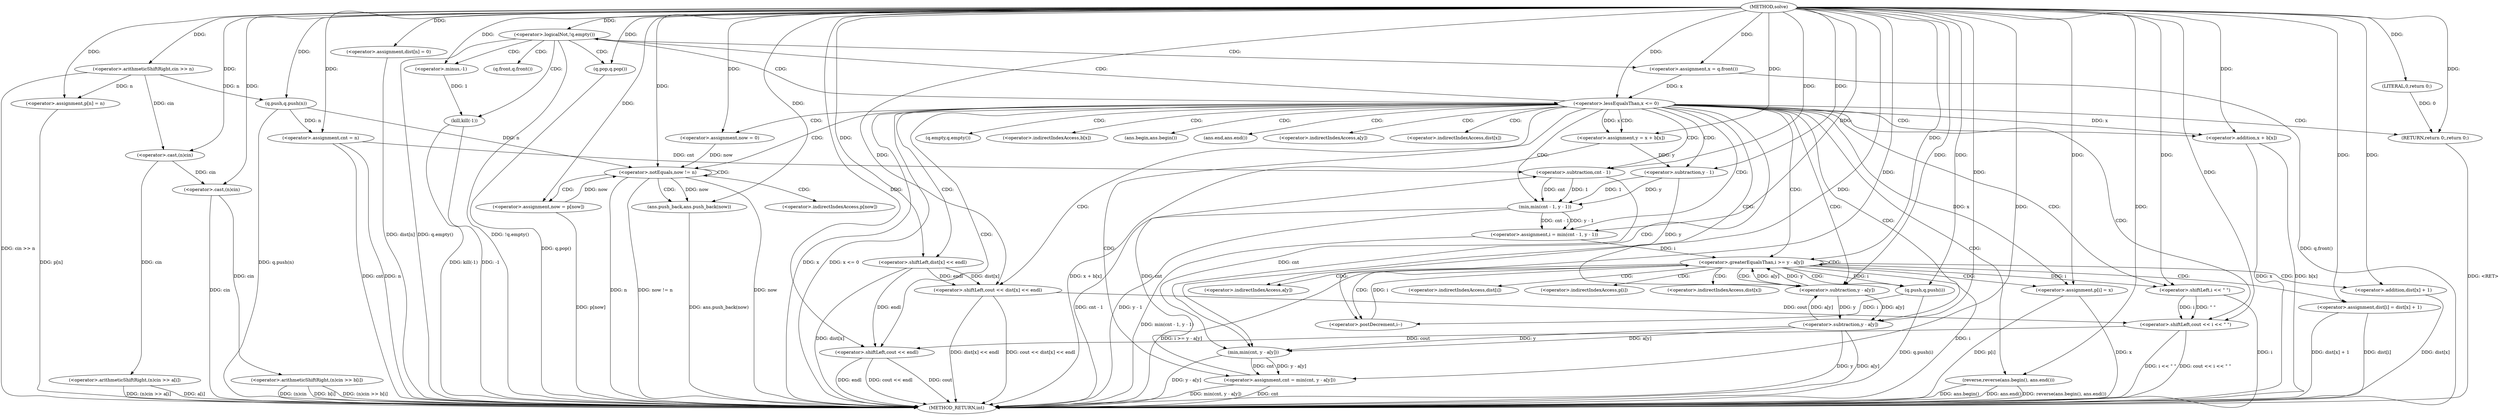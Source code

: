 digraph "solve" {  
"1000137" [label = "(METHOD,solve)" ]
"1000287" [label = "(METHOD_RETURN,int)" ]
"1000140" [label = "(<operator>.arithmeticShiftRight,cin >> n)" ]
"1000144" [label = "(<operator>.arithmeticShiftRight,(n)cin >> a[i])" ]
"1000152" [label = "(<operator>.arithmeticShiftRight,(n)cin >> b[i])" ]
"1000162" [label = "(<operator>.assignment,p[n] = n)" ]
"1000167" [label = "(<operator>.assignment,dist[n] = 0)" ]
"1000172" [label = "(q.push,q.push(n))" ]
"1000175" [label = "(<operator>.assignment,cnt = n)" ]
"1000284" [label = "(kill,kill(-1))" ]
"1000179" [label = "(<operator>.logicalNot,!q.empty())" ]
"1000145" [label = "(<operator>.cast,(n)cin)" ]
"1000153" [label = "(<operator>.cast,(n)cin)" ]
"1000183" [label = "(<operator>.assignment,x = q.front())" ]
"1000186" [label = "(q.pop,q.pop())" ]
"1000231" [label = "(<operator>.assignment,y = x + b[x])" ]
"1000275" [label = "(<operator>.assignment,cnt = min(cnt, y - a[y]))" ]
"1000285" [label = "(<operator>.minus,-1)" ]
"1000188" [label = "(<operator>.lessEqualsThan,x <= 0)" ]
"1000240" [label = "(<operator>.assignment,i = min(cnt - 1, y - 1))" ]
"1000249" [label = "(<operator>.greaterEqualsThan,i >= y - a[y])" ]
"1000256" [label = "(<operator>.postDecrement,i--)" ]
"1000192" [label = "(<operator>.shiftLeft,cout << dist[x] << endl)" ]
"1000201" [label = "(<operator>.assignment,now = 0)" ]
"1000216" [label = "(reverse,reverse(ans.begin(), ans.end()))" ]
"1000220" [label = "(<operator>.shiftLeft,cout << i << \" \")" ]
"1000225" [label = "(<operator>.shiftLeft,cout << endl)" ]
"1000228" [label = "(RETURN,return 0;,return 0;)" ]
"1000233" [label = "(<operator>.addition,x + b[x])" ]
"1000259" [label = "(<operator>.assignment,dist[i] = dist[x] + 1)" ]
"1000268" [label = "(<operator>.assignment,p[i] = x)" ]
"1000273" [label = "(q.push,q.push(i))" ]
"1000277" [label = "(min,min(cnt, y - a[y]))" ]
"1000205" [label = "(<operator>.notEquals,now != n)" ]
"1000229" [label = "(LITERAL,0,return 0;)" ]
"1000242" [label = "(min,min(cnt - 1, y - 1))" ]
"1000251" [label = "(<operator>.subtraction,y - a[y])" ]
"1000279" [label = "(<operator>.subtraction,y - a[y])" ]
"1000194" [label = "(<operator>.shiftLeft,dist[x] << endl)" ]
"1000209" [label = "(ans.push_back,ans.push_back(now))" ]
"1000211" [label = "(<operator>.assignment,now = p[now])" ]
"1000222" [label = "(<operator>.shiftLeft,i << \" \")" ]
"1000243" [label = "(<operator>.subtraction,cnt - 1)" ]
"1000246" [label = "(<operator>.subtraction,y - 1)" ]
"1000263" [label = "(<operator>.addition,dist[x] + 1)" ]
"1000180" [label = "(q.empty,q.empty())" ]
"1000185" [label = "(q.front,q.front())" ]
"1000235" [label = "(<operator>.indirectIndexAccess,b[x])" ]
"1000217" [label = "(ans.begin,ans.begin())" ]
"1000218" [label = "(ans.end,ans.end())" ]
"1000253" [label = "(<operator>.indirectIndexAccess,a[y])" ]
"1000260" [label = "(<operator>.indirectIndexAccess,dist[i])" ]
"1000269" [label = "(<operator>.indirectIndexAccess,p[i])" ]
"1000281" [label = "(<operator>.indirectIndexAccess,a[y])" ]
"1000195" [label = "(<operator>.indirectIndexAccess,dist[x])" ]
"1000264" [label = "(<operator>.indirectIndexAccess,dist[x])" ]
"1000213" [label = "(<operator>.indirectIndexAccess,p[now])" ]
  "1000228" -> "1000287"  [ label = "DDG: <RET>"] 
  "1000140" -> "1000287"  [ label = "DDG: cin >> n"] 
  "1000144" -> "1000287"  [ label = "DDG: a[i]"] 
  "1000144" -> "1000287"  [ label = "DDG: (n)cin >> a[i]"] 
  "1000153" -> "1000287"  [ label = "DDG: cin"] 
  "1000152" -> "1000287"  [ label = "DDG: (n)cin"] 
  "1000152" -> "1000287"  [ label = "DDG: b[i]"] 
  "1000152" -> "1000287"  [ label = "DDG: (n)cin >> b[i]"] 
  "1000162" -> "1000287"  [ label = "DDG: p[n]"] 
  "1000167" -> "1000287"  [ label = "DDG: dist[n]"] 
  "1000172" -> "1000287"  [ label = "DDG: q.push(n)"] 
  "1000175" -> "1000287"  [ label = "DDG: cnt"] 
  "1000175" -> "1000287"  [ label = "DDG: n"] 
  "1000179" -> "1000287"  [ label = "DDG: q.empty()"] 
  "1000179" -> "1000287"  [ label = "DDG: !q.empty()"] 
  "1000284" -> "1000287"  [ label = "DDG: -1"] 
  "1000284" -> "1000287"  [ label = "DDG: kill(-1)"] 
  "1000183" -> "1000287"  [ label = "DDG: q.front()"] 
  "1000186" -> "1000287"  [ label = "DDG: q.pop()"] 
  "1000188" -> "1000287"  [ label = "DDG: x"] 
  "1000188" -> "1000287"  [ label = "DDG: x <= 0"] 
  "1000233" -> "1000287"  [ label = "DDG: x"] 
  "1000233" -> "1000287"  [ label = "DDG: b[x]"] 
  "1000231" -> "1000287"  [ label = "DDG: x + b[x]"] 
  "1000242" -> "1000287"  [ label = "DDG: cnt - 1"] 
  "1000242" -> "1000287"  [ label = "DDG: y - 1"] 
  "1000240" -> "1000287"  [ label = "DDG: min(cnt - 1, y - 1)"] 
  "1000249" -> "1000287"  [ label = "DDG: i"] 
  "1000249" -> "1000287"  [ label = "DDG: i >= y - a[y]"] 
  "1000275" -> "1000287"  [ label = "DDG: cnt"] 
  "1000279" -> "1000287"  [ label = "DDG: y"] 
  "1000279" -> "1000287"  [ label = "DDG: a[y]"] 
  "1000277" -> "1000287"  [ label = "DDG: y - a[y]"] 
  "1000275" -> "1000287"  [ label = "DDG: min(cnt, y - a[y])"] 
  "1000259" -> "1000287"  [ label = "DDG: dist[i]"] 
  "1000263" -> "1000287"  [ label = "DDG: dist[x]"] 
  "1000259" -> "1000287"  [ label = "DDG: dist[x] + 1"] 
  "1000268" -> "1000287"  [ label = "DDG: p[i]"] 
  "1000268" -> "1000287"  [ label = "DDG: x"] 
  "1000273" -> "1000287"  [ label = "DDG: q.push(i)"] 
  "1000194" -> "1000287"  [ label = "DDG: dist[x]"] 
  "1000192" -> "1000287"  [ label = "DDG: dist[x] << endl"] 
  "1000192" -> "1000287"  [ label = "DDG: cout << dist[x] << endl"] 
  "1000205" -> "1000287"  [ label = "DDG: now"] 
  "1000205" -> "1000287"  [ label = "DDG: n"] 
  "1000205" -> "1000287"  [ label = "DDG: now != n"] 
  "1000216" -> "1000287"  [ label = "DDG: ans.begin()"] 
  "1000216" -> "1000287"  [ label = "DDG: ans.end()"] 
  "1000216" -> "1000287"  [ label = "DDG: reverse(ans.begin(), ans.end())"] 
  "1000222" -> "1000287"  [ label = "DDG: i"] 
  "1000220" -> "1000287"  [ label = "DDG: i << \" \""] 
  "1000220" -> "1000287"  [ label = "DDG: cout << i << \" \""] 
  "1000225" -> "1000287"  [ label = "DDG: cout"] 
  "1000225" -> "1000287"  [ label = "DDG: endl"] 
  "1000225" -> "1000287"  [ label = "DDG: cout << endl"] 
  "1000209" -> "1000287"  [ label = "DDG: ans.push_back(now)"] 
  "1000211" -> "1000287"  [ label = "DDG: p[now]"] 
  "1000140" -> "1000162"  [ label = "DDG: n"] 
  "1000137" -> "1000162"  [ label = "DDG: "] 
  "1000137" -> "1000167"  [ label = "DDG: "] 
  "1000172" -> "1000175"  [ label = "DDG: n"] 
  "1000137" -> "1000175"  [ label = "DDG: "] 
  "1000137" -> "1000140"  [ label = "DDG: "] 
  "1000145" -> "1000144"  [ label = "DDG: cin"] 
  "1000153" -> "1000152"  [ label = "DDG: cin"] 
  "1000137" -> "1000172"  [ label = "DDG: "] 
  "1000140" -> "1000172"  [ label = "DDG: n"] 
  "1000285" -> "1000284"  [ label = "DDG: 1"] 
  "1000140" -> "1000145"  [ label = "DDG: cin"] 
  "1000137" -> "1000145"  [ label = "DDG: "] 
  "1000145" -> "1000153"  [ label = "DDG: cin"] 
  "1000137" -> "1000153"  [ label = "DDG: "] 
  "1000137" -> "1000179"  [ label = "DDG: "] 
  "1000137" -> "1000183"  [ label = "DDG: "] 
  "1000137" -> "1000186"  [ label = "DDG: "] 
  "1000188" -> "1000231"  [ label = "DDG: x"] 
  "1000137" -> "1000231"  [ label = "DDG: "] 
  "1000277" -> "1000275"  [ label = "DDG: cnt"] 
  "1000277" -> "1000275"  [ label = "DDG: y - a[y]"] 
  "1000137" -> "1000285"  [ label = "DDG: "] 
  "1000242" -> "1000240"  [ label = "DDG: cnt - 1"] 
  "1000242" -> "1000240"  [ label = "DDG: y - 1"] 
  "1000137" -> "1000275"  [ label = "DDG: "] 
  "1000183" -> "1000188"  [ label = "DDG: x"] 
  "1000137" -> "1000188"  [ label = "DDG: "] 
  "1000137" -> "1000201"  [ label = "DDG: "] 
  "1000229" -> "1000228"  [ label = "DDG: 0"] 
  "1000137" -> "1000228"  [ label = "DDG: "] 
  "1000188" -> "1000233"  [ label = "DDG: x"] 
  "1000137" -> "1000233"  [ label = "DDG: "] 
  "1000137" -> "1000240"  [ label = "DDG: "] 
  "1000240" -> "1000249"  [ label = "DDG: i"] 
  "1000256" -> "1000249"  [ label = "DDG: i"] 
  "1000137" -> "1000249"  [ label = "DDG: "] 
  "1000251" -> "1000249"  [ label = "DDG: a[y]"] 
  "1000251" -> "1000249"  [ label = "DDG: y"] 
  "1000273" -> "1000256"  [ label = "DDG: i"] 
  "1000137" -> "1000256"  [ label = "DDG: "] 
  "1000137" -> "1000259"  [ label = "DDG: "] 
  "1000137" -> "1000268"  [ label = "DDG: "] 
  "1000188" -> "1000268"  [ label = "DDG: x"] 
  "1000243" -> "1000277"  [ label = "DDG: cnt"] 
  "1000137" -> "1000277"  [ label = "DDG: "] 
  "1000279" -> "1000277"  [ label = "DDG: a[y]"] 
  "1000279" -> "1000277"  [ label = "DDG: y"] 
  "1000137" -> "1000192"  [ label = "DDG: "] 
  "1000194" -> "1000192"  [ label = "DDG: endl"] 
  "1000194" -> "1000192"  [ label = "DDG: dist[x]"] 
  "1000137" -> "1000216"  [ label = "DDG: "] 
  "1000192" -> "1000220"  [ label = "DDG: cout"] 
  "1000137" -> "1000220"  [ label = "DDG: "] 
  "1000222" -> "1000220"  [ label = "DDG: i"] 
  "1000222" -> "1000220"  [ label = "DDG: \" \""] 
  "1000220" -> "1000225"  [ label = "DDG: cout"] 
  "1000137" -> "1000225"  [ label = "DDG: "] 
  "1000194" -> "1000225"  [ label = "DDG: endl"] 
  "1000137" -> "1000229"  [ label = "DDG: "] 
  "1000243" -> "1000242"  [ label = "DDG: 1"] 
  "1000243" -> "1000242"  [ label = "DDG: cnt"] 
  "1000246" -> "1000242"  [ label = "DDG: y"] 
  "1000246" -> "1000242"  [ label = "DDG: 1"] 
  "1000246" -> "1000251"  [ label = "DDG: y"] 
  "1000137" -> "1000251"  [ label = "DDG: "] 
  "1000279" -> "1000251"  [ label = "DDG: a[y]"] 
  "1000249" -> "1000273"  [ label = "DDG: i"] 
  "1000137" -> "1000273"  [ label = "DDG: "] 
  "1000251" -> "1000279"  [ label = "DDG: y"] 
  "1000137" -> "1000279"  [ label = "DDG: "] 
  "1000251" -> "1000279"  [ label = "DDG: a[y]"] 
  "1000137" -> "1000194"  [ label = "DDG: "] 
  "1000201" -> "1000205"  [ label = "DDG: now"] 
  "1000211" -> "1000205"  [ label = "DDG: now"] 
  "1000137" -> "1000205"  [ label = "DDG: "] 
  "1000172" -> "1000205"  [ label = "DDG: n"] 
  "1000249" -> "1000222"  [ label = "DDG: i"] 
  "1000137" -> "1000222"  [ label = "DDG: "] 
  "1000175" -> "1000243"  [ label = "DDG: cnt"] 
  "1000275" -> "1000243"  [ label = "DDG: cnt"] 
  "1000137" -> "1000243"  [ label = "DDG: "] 
  "1000231" -> "1000246"  [ label = "DDG: y"] 
  "1000137" -> "1000246"  [ label = "DDG: "] 
  "1000137" -> "1000263"  [ label = "DDG: "] 
  "1000205" -> "1000209"  [ label = "DDG: now"] 
  "1000137" -> "1000209"  [ label = "DDG: "] 
  "1000137" -> "1000211"  [ label = "DDG: "] 
  "1000179" -> "1000285"  [ label = "CDG: "] 
  "1000179" -> "1000183"  [ label = "CDG: "] 
  "1000179" -> "1000188"  [ label = "CDG: "] 
  "1000179" -> "1000284"  [ label = "CDG: "] 
  "1000179" -> "1000185"  [ label = "CDG: "] 
  "1000179" -> "1000186"  [ label = "CDG: "] 
  "1000188" -> "1000233"  [ label = "CDG: "] 
  "1000188" -> "1000180"  [ label = "CDG: "] 
  "1000188" -> "1000243"  [ label = "CDG: "] 
  "1000188" -> "1000277"  [ label = "CDG: "] 
  "1000188" -> "1000216"  [ label = "CDG: "] 
  "1000188" -> "1000251"  [ label = "CDG: "] 
  "1000188" -> "1000281"  [ label = "CDG: "] 
  "1000188" -> "1000222"  [ label = "CDG: "] 
  "1000188" -> "1000242"  [ label = "CDG: "] 
  "1000188" -> "1000235"  [ label = "CDG: "] 
  "1000188" -> "1000220"  [ label = "CDG: "] 
  "1000188" -> "1000201"  [ label = "CDG: "] 
  "1000188" -> "1000179"  [ label = "CDG: "] 
  "1000188" -> "1000194"  [ label = "CDG: "] 
  "1000188" -> "1000192"  [ label = "CDG: "] 
  "1000188" -> "1000240"  [ label = "CDG: "] 
  "1000188" -> "1000217"  [ label = "CDG: "] 
  "1000188" -> "1000279"  [ label = "CDG: "] 
  "1000188" -> "1000246"  [ label = "CDG: "] 
  "1000188" -> "1000195"  [ label = "CDG: "] 
  "1000188" -> "1000225"  [ label = "CDG: "] 
  "1000188" -> "1000253"  [ label = "CDG: "] 
  "1000188" -> "1000205"  [ label = "CDG: "] 
  "1000188" -> "1000249"  [ label = "CDG: "] 
  "1000188" -> "1000218"  [ label = "CDG: "] 
  "1000188" -> "1000231"  [ label = "CDG: "] 
  "1000188" -> "1000228"  [ label = "CDG: "] 
  "1000188" -> "1000275"  [ label = "CDG: "] 
  "1000249" -> "1000268"  [ label = "CDG: "] 
  "1000249" -> "1000260"  [ label = "CDG: "] 
  "1000249" -> "1000259"  [ label = "CDG: "] 
  "1000249" -> "1000251"  [ label = "CDG: "] 
  "1000249" -> "1000269"  [ label = "CDG: "] 
  "1000249" -> "1000273"  [ label = "CDG: "] 
  "1000249" -> "1000263"  [ label = "CDG: "] 
  "1000249" -> "1000253"  [ label = "CDG: "] 
  "1000249" -> "1000249"  [ label = "CDG: "] 
  "1000249" -> "1000264"  [ label = "CDG: "] 
  "1000249" -> "1000256"  [ label = "CDG: "] 
  "1000205" -> "1000211"  [ label = "CDG: "] 
  "1000205" -> "1000213"  [ label = "CDG: "] 
  "1000205" -> "1000205"  [ label = "CDG: "] 
  "1000205" -> "1000209"  [ label = "CDG: "] 
}
